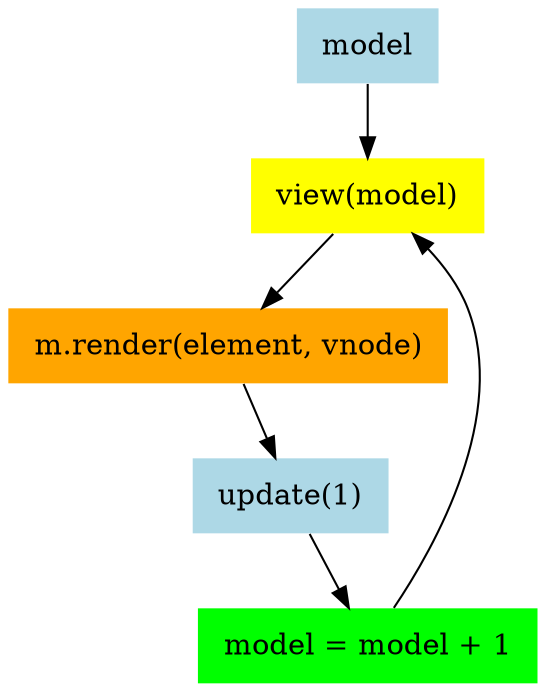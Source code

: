 digraph meiosistutorial {
  model [shape="plaintext", style="filled", fillcolor="lightblue", label=<
    <table border="0">
      <tr>
        <td>model</td>
      </tr>
    </table>
  >]

  view [shape="plaintext", style="filled", fillcolor="yellow", label=<
    <table border="0">
      <tr>
        <td>view(model)</td>
      </tr>
    </table>
  >]

  render [shape="plaintext", style="filled", fillcolor="orange", label=<
    <table border="0">
      <tr>
        <td>m.render(element, vnode)</td>
      </tr>
    </table>
  >]

  update [shape="plaintext", style="filled", fillcolor="lightblue", label=<
    <table border="0">
      <tr>
        <td>update(1)</td>
      </tr>
    </table>
  >]

  modelupdate [shape="plaintext", style="filled", fillcolor="green", label=<
    <table border="0">
      <tr>
        <td>model = model + 1</td>
      </tr>
    </table>
  >]

  model -> view
  view -> render
  render -> update
  update -> modelupdate
  modelupdate -> view
}